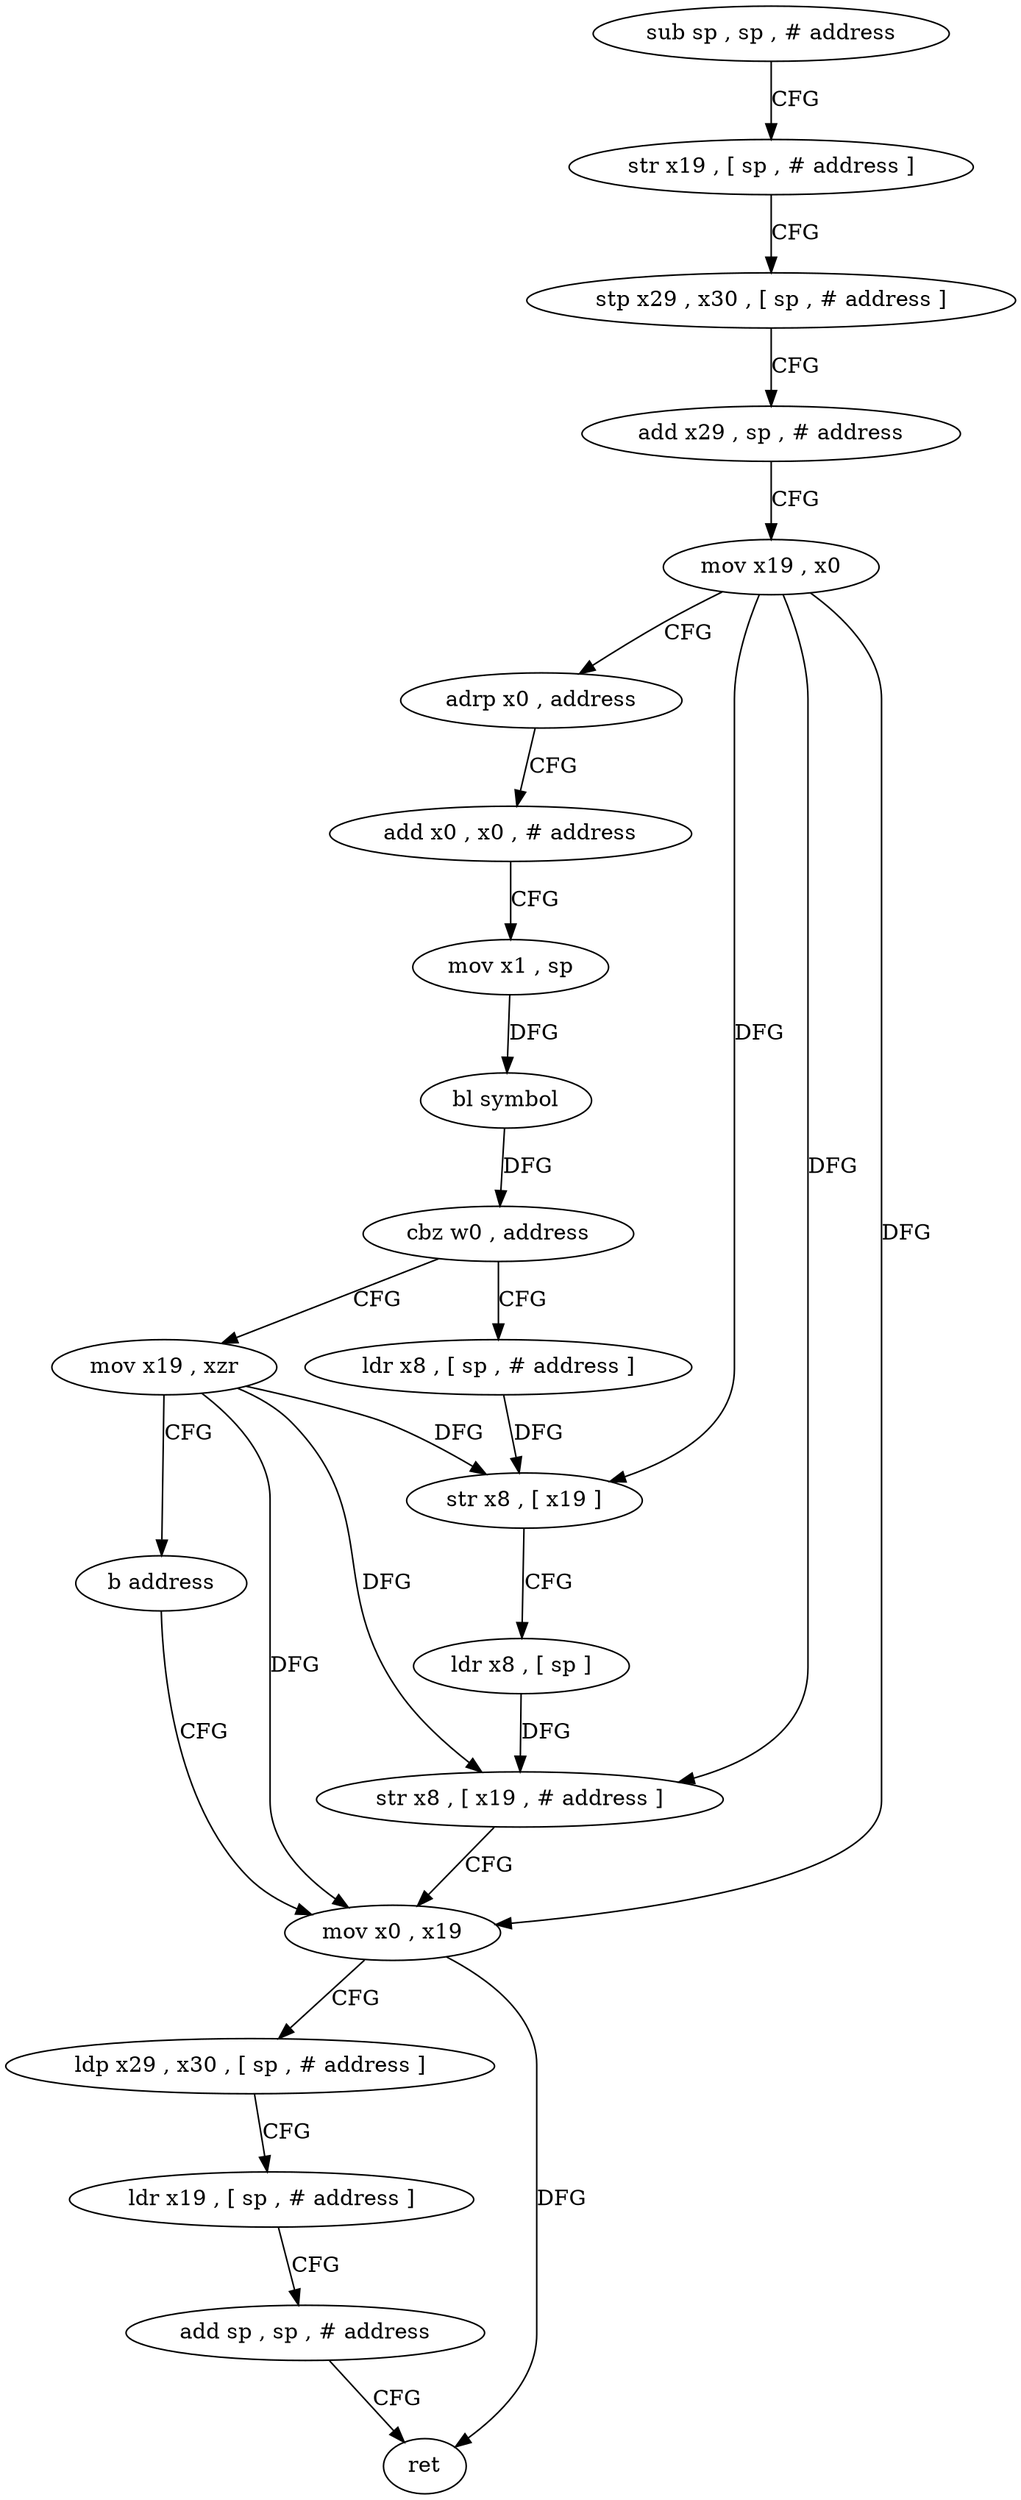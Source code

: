 digraph "func" {
"4230388" [label = "sub sp , sp , # address" ]
"4230392" [label = "str x19 , [ sp , # address ]" ]
"4230396" [label = "stp x29 , x30 , [ sp , # address ]" ]
"4230400" [label = "add x29 , sp , # address" ]
"4230404" [label = "mov x19 , x0" ]
"4230408" [label = "adrp x0 , address" ]
"4230412" [label = "add x0 , x0 , # address" ]
"4230416" [label = "mov x1 , sp" ]
"4230420" [label = "bl symbol" ]
"4230424" [label = "cbz w0 , address" ]
"4230436" [label = "ldr x8 , [ sp , # address ]" ]
"4230428" [label = "mov x19 , xzr" ]
"4230440" [label = "str x8 , [ x19 ]" ]
"4230444" [label = "ldr x8 , [ sp ]" ]
"4230448" [label = "str x8 , [ x19 , # address ]" ]
"4230452" [label = "mov x0 , x19" ]
"4230432" [label = "b address" ]
"4230456" [label = "ldp x29 , x30 , [ sp , # address ]" ]
"4230460" [label = "ldr x19 , [ sp , # address ]" ]
"4230464" [label = "add sp , sp , # address" ]
"4230468" [label = "ret" ]
"4230388" -> "4230392" [ label = "CFG" ]
"4230392" -> "4230396" [ label = "CFG" ]
"4230396" -> "4230400" [ label = "CFG" ]
"4230400" -> "4230404" [ label = "CFG" ]
"4230404" -> "4230408" [ label = "CFG" ]
"4230404" -> "4230440" [ label = "DFG" ]
"4230404" -> "4230448" [ label = "DFG" ]
"4230404" -> "4230452" [ label = "DFG" ]
"4230408" -> "4230412" [ label = "CFG" ]
"4230412" -> "4230416" [ label = "CFG" ]
"4230416" -> "4230420" [ label = "DFG" ]
"4230420" -> "4230424" [ label = "DFG" ]
"4230424" -> "4230436" [ label = "CFG" ]
"4230424" -> "4230428" [ label = "CFG" ]
"4230436" -> "4230440" [ label = "DFG" ]
"4230428" -> "4230432" [ label = "CFG" ]
"4230428" -> "4230440" [ label = "DFG" ]
"4230428" -> "4230448" [ label = "DFG" ]
"4230428" -> "4230452" [ label = "DFG" ]
"4230440" -> "4230444" [ label = "CFG" ]
"4230444" -> "4230448" [ label = "DFG" ]
"4230448" -> "4230452" [ label = "CFG" ]
"4230452" -> "4230456" [ label = "CFG" ]
"4230452" -> "4230468" [ label = "DFG" ]
"4230432" -> "4230452" [ label = "CFG" ]
"4230456" -> "4230460" [ label = "CFG" ]
"4230460" -> "4230464" [ label = "CFG" ]
"4230464" -> "4230468" [ label = "CFG" ]
}
